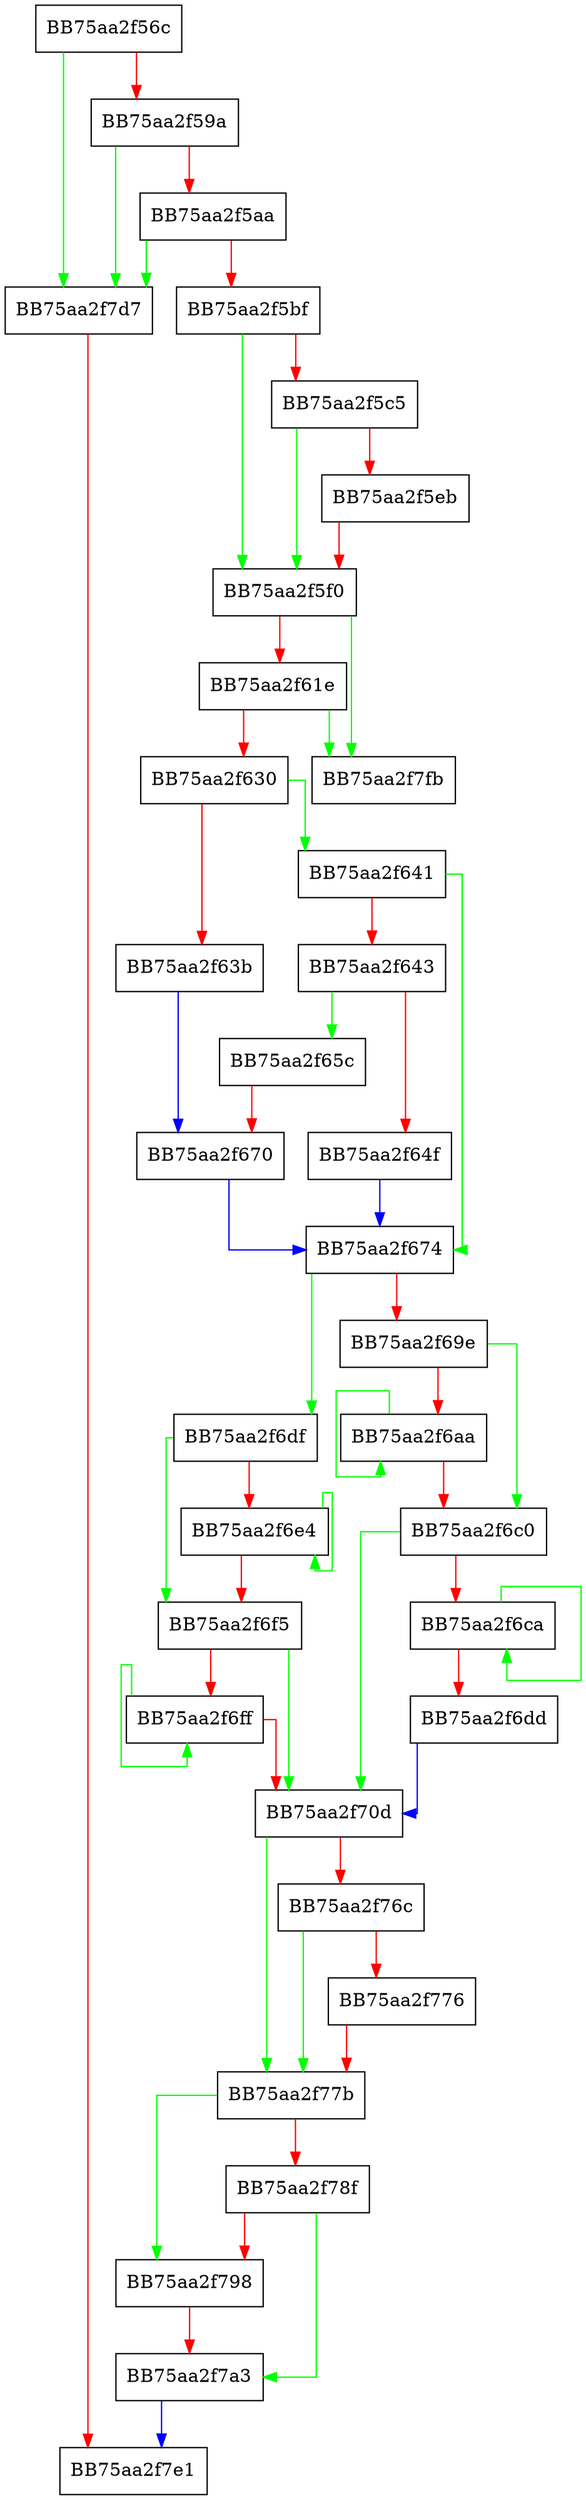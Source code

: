 digraph addPatternStandard {
  node [shape="box"];
  graph [splines=ortho];
  BB75aa2f56c -> BB75aa2f7d7 [color="green"];
  BB75aa2f56c -> BB75aa2f59a [color="red"];
  BB75aa2f59a -> BB75aa2f7d7 [color="green"];
  BB75aa2f59a -> BB75aa2f5aa [color="red"];
  BB75aa2f5aa -> BB75aa2f7d7 [color="green"];
  BB75aa2f5aa -> BB75aa2f5bf [color="red"];
  BB75aa2f5bf -> BB75aa2f5f0 [color="green"];
  BB75aa2f5bf -> BB75aa2f5c5 [color="red"];
  BB75aa2f5c5 -> BB75aa2f5f0 [color="green"];
  BB75aa2f5c5 -> BB75aa2f5eb [color="red"];
  BB75aa2f5eb -> BB75aa2f5f0 [color="red"];
  BB75aa2f5f0 -> BB75aa2f7fb [color="green"];
  BB75aa2f5f0 -> BB75aa2f61e [color="red"];
  BB75aa2f61e -> BB75aa2f7fb [color="green"];
  BB75aa2f61e -> BB75aa2f630 [color="red"];
  BB75aa2f630 -> BB75aa2f641 [color="green"];
  BB75aa2f630 -> BB75aa2f63b [color="red"];
  BB75aa2f63b -> BB75aa2f670 [color="blue"];
  BB75aa2f641 -> BB75aa2f674 [color="green"];
  BB75aa2f641 -> BB75aa2f643 [color="red"];
  BB75aa2f643 -> BB75aa2f65c [color="green"];
  BB75aa2f643 -> BB75aa2f64f [color="red"];
  BB75aa2f64f -> BB75aa2f674 [color="blue"];
  BB75aa2f65c -> BB75aa2f670 [color="red"];
  BB75aa2f670 -> BB75aa2f674 [color="blue"];
  BB75aa2f674 -> BB75aa2f6df [color="green"];
  BB75aa2f674 -> BB75aa2f69e [color="red"];
  BB75aa2f69e -> BB75aa2f6c0 [color="green"];
  BB75aa2f69e -> BB75aa2f6aa [color="red"];
  BB75aa2f6aa -> BB75aa2f6aa [color="green"];
  BB75aa2f6aa -> BB75aa2f6c0 [color="red"];
  BB75aa2f6c0 -> BB75aa2f70d [color="green"];
  BB75aa2f6c0 -> BB75aa2f6ca [color="red"];
  BB75aa2f6ca -> BB75aa2f6ca [color="green"];
  BB75aa2f6ca -> BB75aa2f6dd [color="red"];
  BB75aa2f6dd -> BB75aa2f70d [color="blue"];
  BB75aa2f6df -> BB75aa2f6f5 [color="green"];
  BB75aa2f6df -> BB75aa2f6e4 [color="red"];
  BB75aa2f6e4 -> BB75aa2f6e4 [color="green"];
  BB75aa2f6e4 -> BB75aa2f6f5 [color="red"];
  BB75aa2f6f5 -> BB75aa2f70d [color="green"];
  BB75aa2f6f5 -> BB75aa2f6ff [color="red"];
  BB75aa2f6ff -> BB75aa2f6ff [color="green"];
  BB75aa2f6ff -> BB75aa2f70d [color="red"];
  BB75aa2f70d -> BB75aa2f77b [color="green"];
  BB75aa2f70d -> BB75aa2f76c [color="red"];
  BB75aa2f76c -> BB75aa2f77b [color="green"];
  BB75aa2f76c -> BB75aa2f776 [color="red"];
  BB75aa2f776 -> BB75aa2f77b [color="red"];
  BB75aa2f77b -> BB75aa2f798 [color="green"];
  BB75aa2f77b -> BB75aa2f78f [color="red"];
  BB75aa2f78f -> BB75aa2f7a3 [color="green"];
  BB75aa2f78f -> BB75aa2f798 [color="red"];
  BB75aa2f798 -> BB75aa2f7a3 [color="red"];
  BB75aa2f7a3 -> BB75aa2f7e1 [color="blue"];
  BB75aa2f7d7 -> BB75aa2f7e1 [color="red"];
}